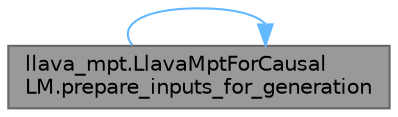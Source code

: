 digraph "llava_mpt.LlavaMptForCausalLM.prepare_inputs_for_generation"
{
 // LATEX_PDF_SIZE
  bgcolor="transparent";
  edge [fontname=Helvetica,fontsize=10,labelfontname=Helvetica,labelfontsize=10];
  node [fontname=Helvetica,fontsize=10,shape=box,height=0.2,width=0.4];
  rankdir="LR";
  Node1 [id="Node000001",label="llava_mpt.LlavaMptForCausal\lLM.prepare_inputs_for_generation",height=0.2,width=0.4,color="gray40", fillcolor="grey60", style="filled", fontcolor="black",tooltip="텍스트 생성을 위한 입력 데이터를 준비하는 메서드"];
  Node1 -> Node1 [id="edge1_Node000001_Node000001",color="steelblue1",style="solid",tooltip=" "];
}

